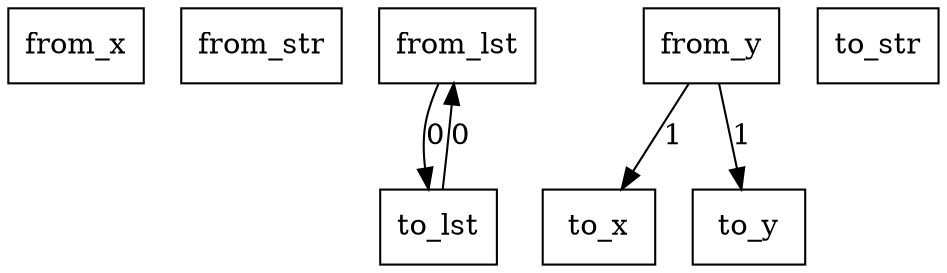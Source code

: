 digraph {
    graph [rankdir=TB
          ,bgcolor=transparent];
    node [shape=box
         ,fillcolor=white
         ,style=filled];
    0 [label=<from_x>];
    1 [label=<from_str>];
    2 [label=<from_lst>];
    3 [label=<from_y>];
    4 [label=<to_x>];
    5 [label=<to_str>];
    6 [label=<to_lst>];
    7 [label=<to_y>];
    2 -> 6 [label=0];
    3 -> 4 [label=1];
    3 -> 7 [label=1];
    6 -> 2 [label=0];
}